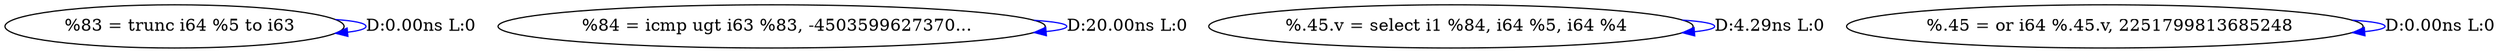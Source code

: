 digraph {
Node0x348ff60[label="  %83 = trunc i64 %5 to i63"];
Node0x348ff60 -> Node0x348ff60[label="D:0.00ns L:0",color=blue];
Node0x3490040[label="  %84 = icmp ugt i63 %83, -4503599627370..."];
Node0x3490040 -> Node0x3490040[label="D:20.00ns L:0",color=blue];
Node0x3490120[label="  %.45.v = select i1 %84, i64 %5, i64 %4"];
Node0x3490120 -> Node0x3490120[label="D:4.29ns L:0",color=blue];
Node0x3490200[label="  %.45 = or i64 %.45.v, 2251799813685248"];
Node0x3490200 -> Node0x3490200[label="D:0.00ns L:0",color=blue];
}
